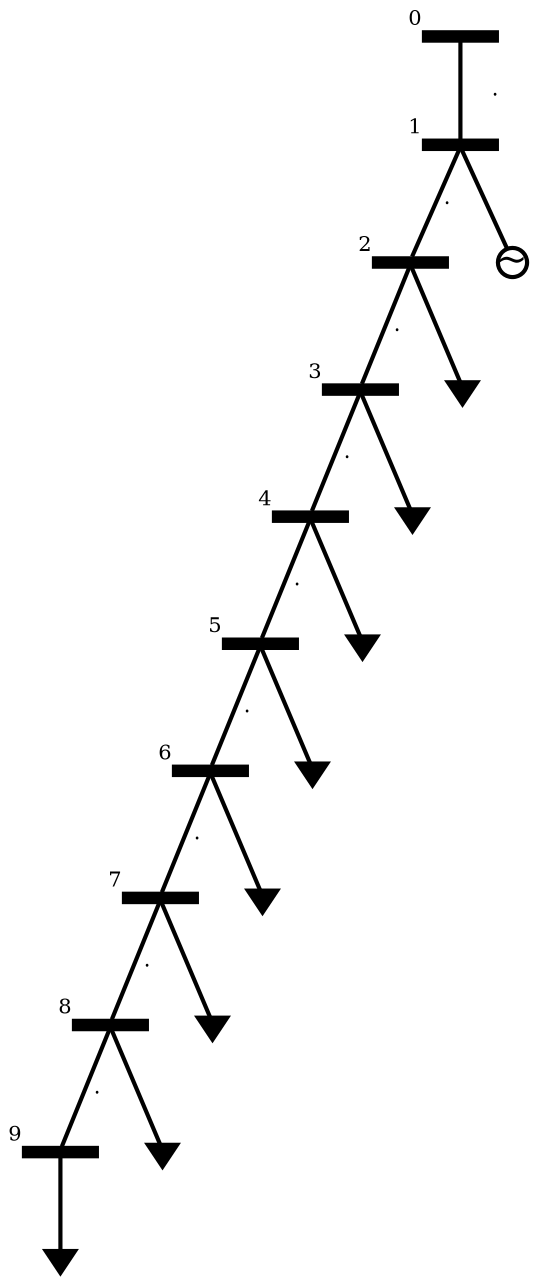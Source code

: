 graph example {
graph [splines=line,outputorder=edgesfirst]

/* Create buses */
BUS0 [id="BUS0",label="",shape=box, style=filled, color="#000000", fixedsize=true,width=0.5,height=0.075, xlabel="0",fontsize=10];
BUS1 [id="BUS1",label="",shape=box, style=filled, color="#000000", fixedsize=true,width=0.5,height=0.075, xlabel="1",fontsize=10];
BUS2 [id="BUS2",label="",shape=box, style=filled, color="#000000", fixedsize=true,width=0.5,height=0.075, xlabel="2",fontsize=10];
BUS3 [id="BUS3",label="",shape=box, style=filled, color="#000000", fixedsize=true,width=0.5,height=0.075, xlabel="3",fontsize=10];
BUS4 [id="BUS4",label="",shape=box, style=filled, color="#000000", fixedsize=true,width=0.5,height=0.075, xlabel="4",fontsize=10];
BUS5 [id="BUS5",label="",shape=box, style=filled, color="#000000", fixedsize=true,width=0.5,height=0.075, xlabel="5",fontsize=10];
BUS6 [id="BUS6",label="",shape=box, style=filled, color="#000000", fixedsize=true,width=0.5,height=0.075, xlabel="6",fontsize=10];
BUS7 [id="BUS7",label="",shape=box, style=filled, color="#000000", fixedsize=true,width=0.5,height=0.075, xlabel="7",fontsize=10];
BUS8 [id="BUS8",label="",shape=box, style=filled, color="#000000", fixedsize=true,width=0.5,height=0.075, xlabel="8",fontsize=10];
BUS9 [id="BUS9",label="",shape=box, style=filled, color="#000000", fixedsize=true,width=0.5,height=0.075, xlabel="9",fontsize=10];

/* Link buses */
edge [penwidth=2,tailclip=false];
BUS0 -- BUS1 [id="LINE1",label="     .     ",fontsize=10];
BUS1 -- BUS2 [id="LINE2",label="     .     ",fontsize=10];
BUS2 -- BUS3 [id="LINE3",label="     .     ",fontsize=10];
BUS3 -- BUS4 [id="LINE4",label="     .     ",fontsize=10];
BUS4 -- BUS5 [id="LINE5",label="     .     ",fontsize=10];
BUS5 -- BUS6 [id="LINE6",label="     .     ",fontsize=10];
BUS6 -- BUS7 [id="LINE7",label="     .     ",fontsize=10];
BUS7 -- BUS8 [id="LINE8",label="     .     ",fontsize=10];
BUS8 -- BUS9 [id="LINE9",label="     .     ",fontsize=10];

/* Create and link generators */
GEN1 [id="GEN1",label="~", shape=circle, style=bold, fixedsize=true, penwidth=2, width=0.2, height=0.2,fontsize=18,portPos=n];
BUS1 -- GEN1;

/* Create and link loads */
LOAD1 [id="LOAD1",label="", shape=invtriangle, style=filled, color="#000000", fixedsize=true, penwidth=2, width=0.2, height=0.2,portPos=n];
BUS2 -- LOAD1;
LOAD2 [id="LOAD2",label="", shape=invtriangle, style=filled, color="#000000", fixedsize=true, penwidth=2, width=0.2, height=0.2,portPos=n];
BUS3 -- LOAD2;
LOAD3 [id="LOAD3",label="", shape=invtriangle, style=filled, color="#000000", fixedsize=true, penwidth=2, width=0.2, height=0.2,portPos=n];
BUS4 -- LOAD3;
LOAD4 [id="LOAD4",label="", shape=invtriangle, style=filled, color="#000000", fixedsize=true, penwidth=2, width=0.2, height=0.2,portPos=n];
BUS5 -- LOAD4;
LOAD5 [id="LOAD5",label="", shape=invtriangle, style=filled, color="#000000", fixedsize=true, penwidth=2, width=0.2, height=0.2,portPos=n];
BUS6 -- LOAD5;
LOAD6 [id="LOAD6",label="", shape=invtriangle, style=filled, color="#000000", fixedsize=true, penwidth=2, width=0.2, height=0.2,portPos=n];
BUS7 -- LOAD6;
LOAD7 [id="LOAD7",label="", shape=invtriangle, style=filled, color="#000000", fixedsize=true, penwidth=2, width=0.2, height=0.2,portPos=n];
BUS8 -- LOAD7;
LOAD8 [id="LOAD8",label="", shape=invtriangle, style=filled, color="#000000", fixedsize=true, penwidth=2, width=0.2, height=0.2,portPos=n];
BUS9 -- LOAD8;

}